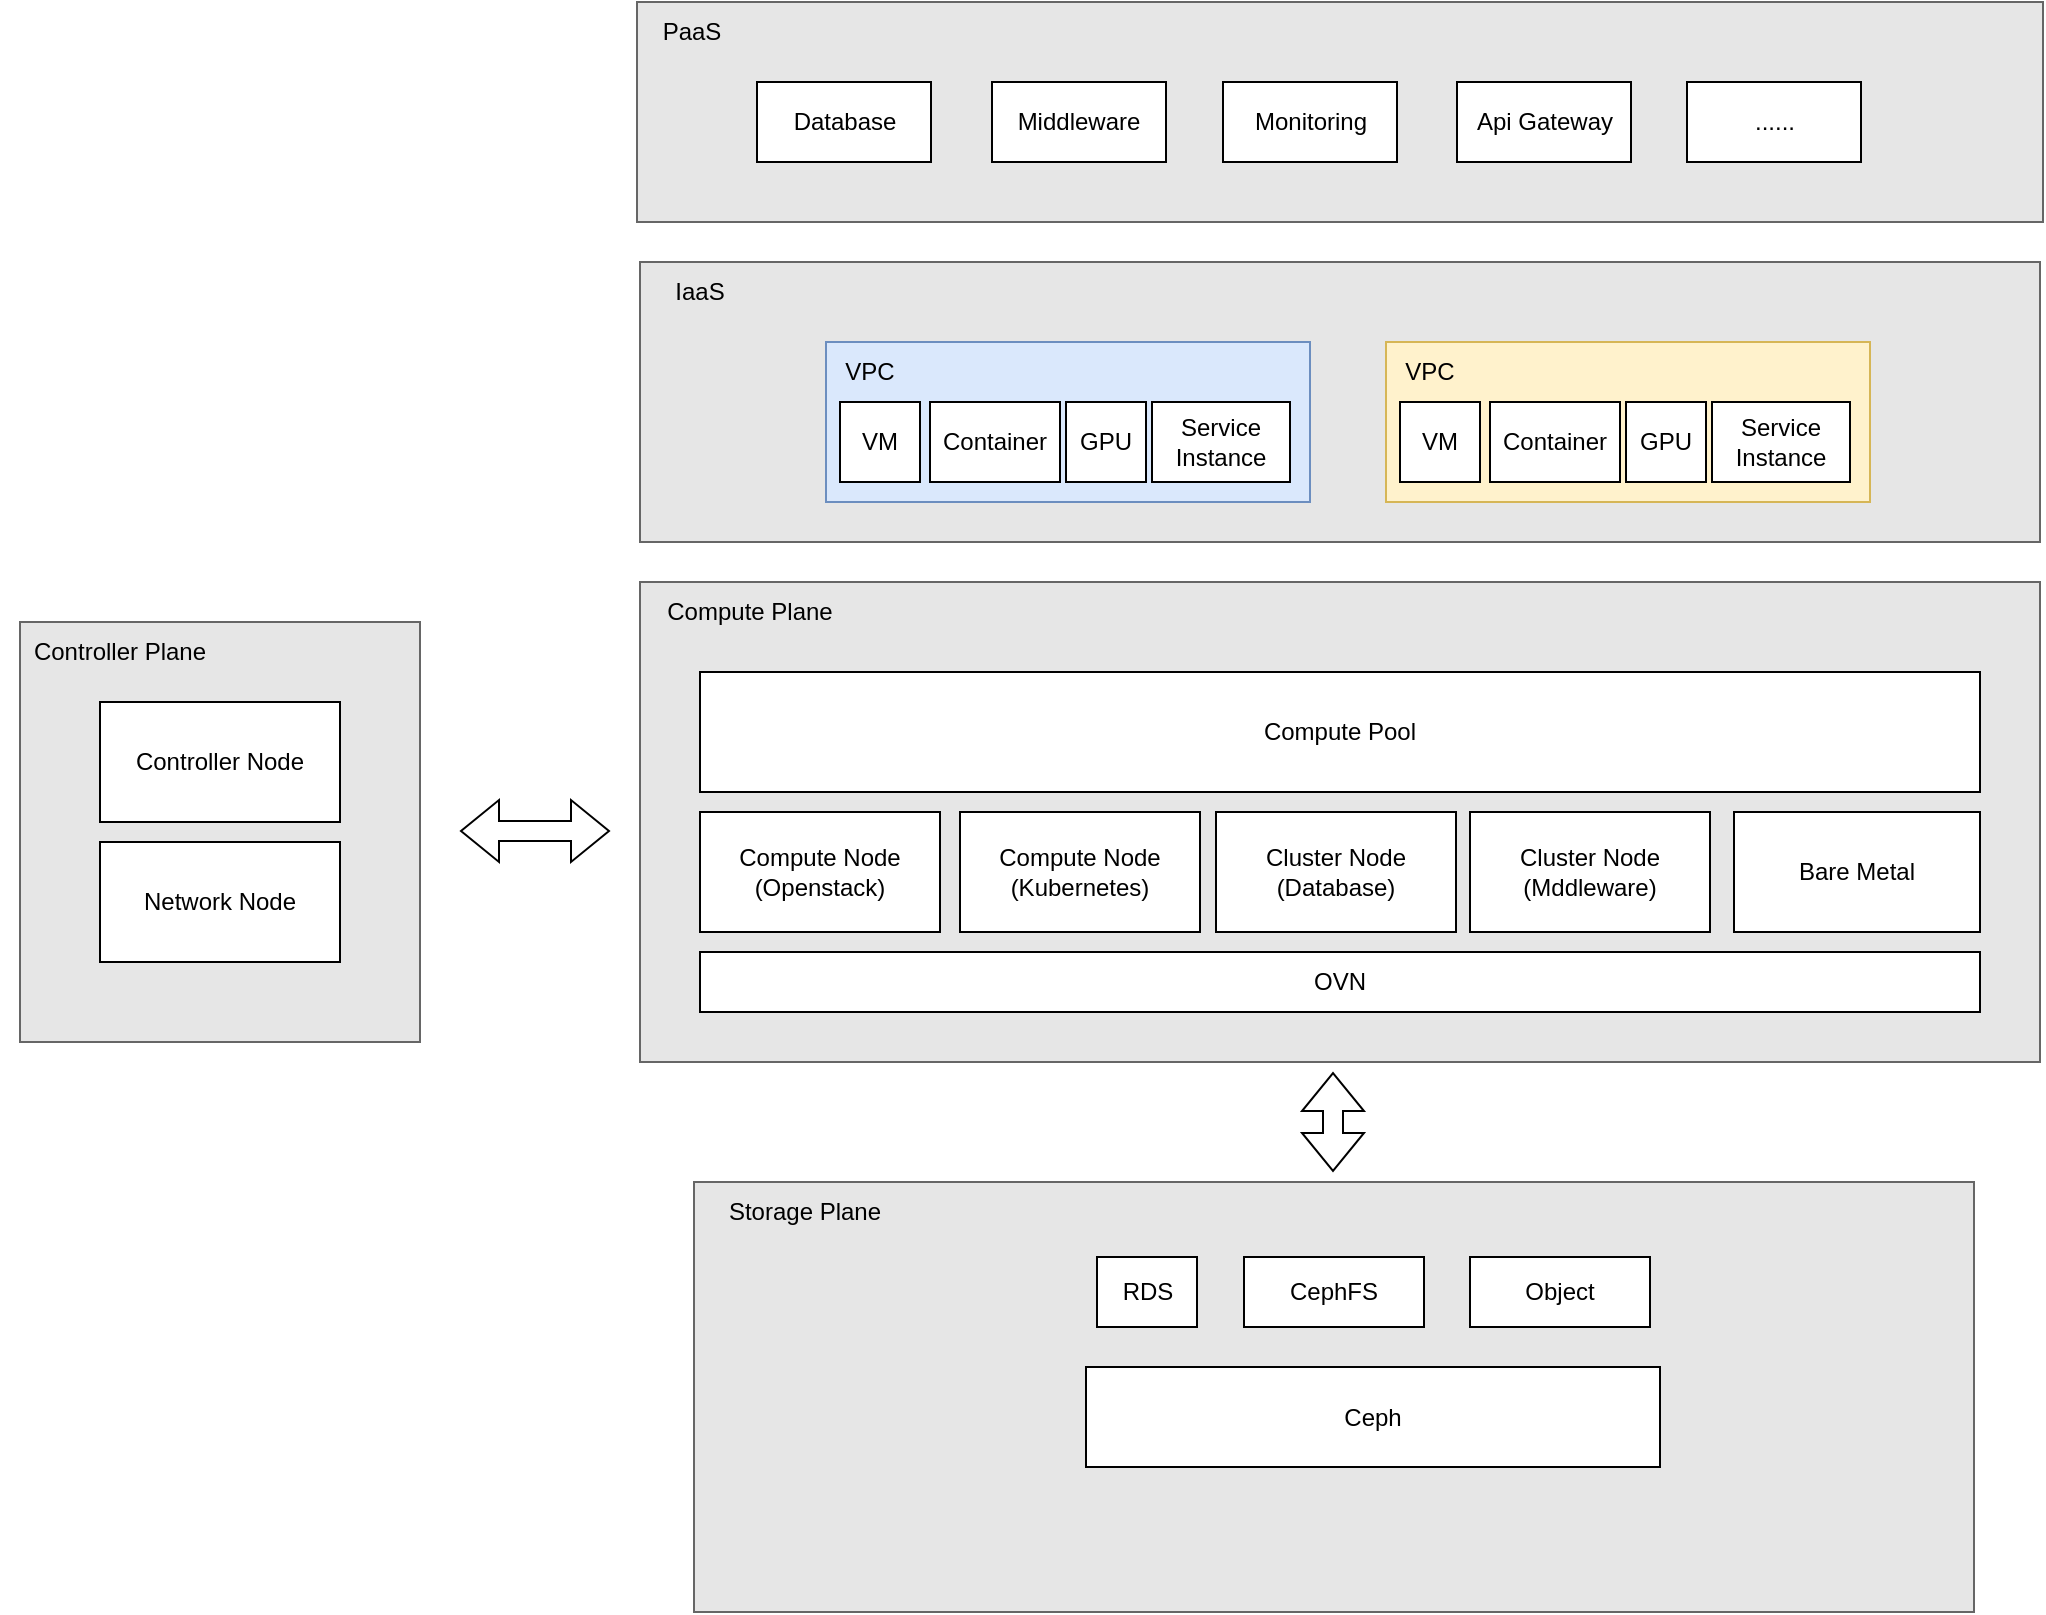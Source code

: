 <mxfile version="24.6.4" type="device">
  <diagram name="Page-1" id="-juodiGA8Af6VCQ5k5kw">
    <mxGraphModel dx="2315" dy="975" grid="1" gridSize="10" guides="1" tooltips="1" connect="1" arrows="1" fold="1" page="1" pageScale="1" pageWidth="827" pageHeight="1169" math="0" shadow="0">
      <root>
        <mxCell id="0" />
        <mxCell id="1" parent="0" />
        <mxCell id="pqIxFKDnH3xnDHLZU4IL-41" value="" style="rounded=0;whiteSpace=wrap;html=1;fillColor=#E6E6E6;gradientColor=none;strokeColor=#666666;" vertex="1" parent="1">
          <mxGeometry x="160" y="210" width="700" height="140" as="geometry" />
        </mxCell>
        <mxCell id="pqIxFKDnH3xnDHLZU4IL-33" value="" style="rounded=0;whiteSpace=wrap;html=1;fillColor=#E6E6E6;gradientColor=none;strokeColor=#666666;" vertex="1" parent="1">
          <mxGeometry x="160" y="370" width="700" height="240" as="geometry" />
        </mxCell>
        <mxCell id="pqIxFKDnH3xnDHLZU4IL-31" value="" style="rounded=0;whiteSpace=wrap;html=1;fillColor=#E6E6E6;gradientColor=none;strokeColor=#666666;" vertex="1" parent="1">
          <mxGeometry x="-150" y="390" width="200" height="210" as="geometry" />
        </mxCell>
        <mxCell id="pqIxFKDnH3xnDHLZU4IL-29" value="" style="rounded=0;whiteSpace=wrap;html=1;fillColor=#E6E6E6;gradientColor=none;strokeColor=#666666;" vertex="1" parent="1">
          <mxGeometry x="187" y="670" width="640" height="215" as="geometry" />
        </mxCell>
        <mxCell id="pqIxFKDnH3xnDHLZU4IL-15" value="" style="rounded=0;whiteSpace=wrap;html=1;fillColor=#dae8fc;strokeColor=#6c8ebf;" vertex="1" parent="1">
          <mxGeometry x="253" y="250" width="242" height="80" as="geometry" />
        </mxCell>
        <mxCell id="pqIxFKDnH3xnDHLZU4IL-1" value="Compute Node (Openstack)" style="rounded=0;whiteSpace=wrap;html=1;" vertex="1" parent="1">
          <mxGeometry x="190" y="485" width="120" height="60" as="geometry" />
        </mxCell>
        <mxCell id="pqIxFKDnH3xnDHLZU4IL-2" value="Compute Node (Kubernetes)" style="rounded=0;whiteSpace=wrap;html=1;" vertex="1" parent="1">
          <mxGeometry x="320" y="485" width="120" height="60" as="geometry" />
        </mxCell>
        <mxCell id="pqIxFKDnH3xnDHLZU4IL-3" value="Compute Pool" style="rounded=0;whiteSpace=wrap;html=1;" vertex="1" parent="1">
          <mxGeometry x="190" y="415" width="640" height="60" as="geometry" />
        </mxCell>
        <mxCell id="pqIxFKDnH3xnDHLZU4IL-4" value="Ceph" style="rounded=0;whiteSpace=wrap;html=1;" vertex="1" parent="1">
          <mxGeometry x="383" y="762.5" width="287" height="50" as="geometry" />
        </mxCell>
        <mxCell id="pqIxFKDnH3xnDHLZU4IL-5" value="RDS" style="rounded=0;whiteSpace=wrap;html=1;" vertex="1" parent="1">
          <mxGeometry x="388.5" y="707.5" width="50" height="35" as="geometry" />
        </mxCell>
        <mxCell id="pqIxFKDnH3xnDHLZU4IL-6" value="CephFS" style="rounded=0;whiteSpace=wrap;html=1;" vertex="1" parent="1">
          <mxGeometry x="462" y="707.5" width="90" height="35" as="geometry" />
        </mxCell>
        <mxCell id="pqIxFKDnH3xnDHLZU4IL-7" value="Object" style="rounded=0;whiteSpace=wrap;html=1;" vertex="1" parent="1">
          <mxGeometry x="575" y="707.5" width="90" height="35" as="geometry" />
        </mxCell>
        <mxCell id="pqIxFKDnH3xnDHLZU4IL-8" value="VM" style="rounded=0;whiteSpace=wrap;html=1;" vertex="1" parent="1">
          <mxGeometry x="260" y="280" width="40" height="40" as="geometry" />
        </mxCell>
        <mxCell id="pqIxFKDnH3xnDHLZU4IL-9" value="Container" style="rounded=0;whiteSpace=wrap;html=1;" vertex="1" parent="1">
          <mxGeometry x="305" y="280" width="65" height="40" as="geometry" />
        </mxCell>
        <mxCell id="pqIxFKDnH3xnDHLZU4IL-10" value="GPU" style="rounded=0;whiteSpace=wrap;html=1;" vertex="1" parent="1">
          <mxGeometry x="373" y="280" width="40" height="40" as="geometry" />
        </mxCell>
        <mxCell id="pqIxFKDnH3xnDHLZU4IL-11" value="OVN" style="rounded=0;whiteSpace=wrap;html=1;" vertex="1" parent="1">
          <mxGeometry x="190" y="555" width="640" height="30" as="geometry" />
        </mxCell>
        <mxCell id="pqIxFKDnH3xnDHLZU4IL-12" value="Controller Node" style="rounded=0;whiteSpace=wrap;html=1;" vertex="1" parent="1">
          <mxGeometry x="-110" y="430" width="120" height="60" as="geometry" />
        </mxCell>
        <mxCell id="pqIxFKDnH3xnDHLZU4IL-13" value="Bare Metal" style="rounded=0;whiteSpace=wrap;html=1;" vertex="1" parent="1">
          <mxGeometry x="707" y="485" width="123" height="60" as="geometry" />
        </mxCell>
        <mxCell id="pqIxFKDnH3xnDHLZU4IL-14" value="Network Node" style="rounded=0;whiteSpace=wrap;html=1;" vertex="1" parent="1">
          <mxGeometry x="-110" y="500" width="120" height="60" as="geometry" />
        </mxCell>
        <mxCell id="pqIxFKDnH3xnDHLZU4IL-16" value="VPC" style="text;html=1;align=center;verticalAlign=middle;whiteSpace=wrap;rounded=0;" vertex="1" parent="1">
          <mxGeometry x="245" y="250" width="60" height="30" as="geometry" />
        </mxCell>
        <mxCell id="pqIxFKDnH3xnDHLZU4IL-22" value="Cluster Node (Database)" style="rounded=0;whiteSpace=wrap;html=1;" vertex="1" parent="1">
          <mxGeometry x="448" y="485" width="120" height="60" as="geometry" />
        </mxCell>
        <mxCell id="pqIxFKDnH3xnDHLZU4IL-23" value="Cluster Node (Mddleware)" style="rounded=0;whiteSpace=wrap;html=1;" vertex="1" parent="1">
          <mxGeometry x="575" y="485" width="120" height="60" as="geometry" />
        </mxCell>
        <mxCell id="pqIxFKDnH3xnDHLZU4IL-30" value="Storage Plane" style="text;html=1;align=center;verticalAlign=middle;whiteSpace=wrap;rounded=0;" vertex="1" parent="1">
          <mxGeometry x="185" y="670" width="115" height="30" as="geometry" />
        </mxCell>
        <mxCell id="pqIxFKDnH3xnDHLZU4IL-32" value="Controller Plane" style="text;html=1;align=center;verticalAlign=middle;whiteSpace=wrap;rounded=0;" vertex="1" parent="1">
          <mxGeometry x="-160" y="390" width="120" height="30" as="geometry" />
        </mxCell>
        <mxCell id="pqIxFKDnH3xnDHLZU4IL-34" value="Compute Plane" style="text;html=1;align=center;verticalAlign=middle;whiteSpace=wrap;rounded=0;" vertex="1" parent="1">
          <mxGeometry x="160" y="370" width="110" height="30" as="geometry" />
        </mxCell>
        <mxCell id="pqIxFKDnH3xnDHLZU4IL-35" value="Service Instance" style="rounded=0;whiteSpace=wrap;html=1;" vertex="1" parent="1">
          <mxGeometry x="416" y="280" width="69" height="40" as="geometry" />
        </mxCell>
        <mxCell id="pqIxFKDnH3xnDHLZU4IL-42" value="" style="rounded=0;whiteSpace=wrap;html=1;fillColor=#fff2cc;strokeColor=#d6b656;" vertex="1" parent="1">
          <mxGeometry x="533" y="250" width="242" height="80" as="geometry" />
        </mxCell>
        <mxCell id="pqIxFKDnH3xnDHLZU4IL-43" value="VM" style="rounded=0;whiteSpace=wrap;html=1;" vertex="1" parent="1">
          <mxGeometry x="540" y="280" width="40" height="40" as="geometry" />
        </mxCell>
        <mxCell id="pqIxFKDnH3xnDHLZU4IL-44" value="Container" style="rounded=0;whiteSpace=wrap;html=1;" vertex="1" parent="1">
          <mxGeometry x="585" y="280" width="65" height="40" as="geometry" />
        </mxCell>
        <mxCell id="pqIxFKDnH3xnDHLZU4IL-45" value="GPU" style="rounded=0;whiteSpace=wrap;html=1;" vertex="1" parent="1">
          <mxGeometry x="653" y="280" width="40" height="40" as="geometry" />
        </mxCell>
        <mxCell id="pqIxFKDnH3xnDHLZU4IL-46" value="VPC" style="text;html=1;align=center;verticalAlign=middle;whiteSpace=wrap;rounded=0;" vertex="1" parent="1">
          <mxGeometry x="525" y="250" width="60" height="30" as="geometry" />
        </mxCell>
        <mxCell id="pqIxFKDnH3xnDHLZU4IL-47" value="Service Instance" style="rounded=0;whiteSpace=wrap;html=1;" vertex="1" parent="1">
          <mxGeometry x="696" y="280" width="69" height="40" as="geometry" />
        </mxCell>
        <mxCell id="pqIxFKDnH3xnDHLZU4IL-48" value="IaaS" style="text;html=1;align=center;verticalAlign=middle;whiteSpace=wrap;rounded=0;" vertex="1" parent="1">
          <mxGeometry x="160" y="210" width="60" height="30" as="geometry" />
        </mxCell>
        <mxCell id="pqIxFKDnH3xnDHLZU4IL-49" value="" style="rounded=0;whiteSpace=wrap;html=1;fillColor=#E6E6E6;gradientColor=none;strokeColor=#666666;" vertex="1" parent="1">
          <mxGeometry x="158.5" y="80" width="703" height="110" as="geometry" />
        </mxCell>
        <mxCell id="pqIxFKDnH3xnDHLZU4IL-50" value="PaaS" style="text;html=1;align=center;verticalAlign=middle;whiteSpace=wrap;rounded=0;" vertex="1" parent="1">
          <mxGeometry x="155.5" y="80" width="60" height="30" as="geometry" />
        </mxCell>
        <mxCell id="pqIxFKDnH3xnDHLZU4IL-51" value="Database" style="rounded=0;whiteSpace=wrap;html=1;" vertex="1" parent="1">
          <mxGeometry x="218.5" y="120" width="87" height="40" as="geometry" />
        </mxCell>
        <mxCell id="pqIxFKDnH3xnDHLZU4IL-52" value="Middleware" style="rounded=0;whiteSpace=wrap;html=1;" vertex="1" parent="1">
          <mxGeometry x="336" y="120" width="87" height="40" as="geometry" />
        </mxCell>
        <mxCell id="pqIxFKDnH3xnDHLZU4IL-53" value="Monitoring" style="rounded=0;whiteSpace=wrap;html=1;" vertex="1" parent="1">
          <mxGeometry x="451.5" y="120" width="87" height="40" as="geometry" />
        </mxCell>
        <mxCell id="pqIxFKDnH3xnDHLZU4IL-54" value="Api Gateway" style="rounded=0;whiteSpace=wrap;html=1;" vertex="1" parent="1">
          <mxGeometry x="568.5" y="120" width="87" height="40" as="geometry" />
        </mxCell>
        <mxCell id="pqIxFKDnH3xnDHLZU4IL-55" value="......" style="rounded=0;whiteSpace=wrap;html=1;" vertex="1" parent="1">
          <mxGeometry x="683.5" y="120" width="87" height="40" as="geometry" />
        </mxCell>
        <mxCell id="pqIxFKDnH3xnDHLZU4IL-59" value="" style="shape=flexArrow;endArrow=classic;startArrow=classic;html=1;rounded=0;" edge="1" parent="1">
          <mxGeometry width="100" height="100" relative="1" as="geometry">
            <mxPoint x="70" y="494.5" as="sourcePoint" />
            <mxPoint x="145" y="494.5" as="targetPoint" />
          </mxGeometry>
        </mxCell>
        <mxCell id="pqIxFKDnH3xnDHLZU4IL-61" value="" style="shape=flexArrow;endArrow=classic;startArrow=classic;html=1;rounded=0;" edge="1" parent="1">
          <mxGeometry width="100" height="100" relative="1" as="geometry">
            <mxPoint x="506.5" y="665" as="sourcePoint" />
            <mxPoint x="506.5" y="615" as="targetPoint" />
          </mxGeometry>
        </mxCell>
      </root>
    </mxGraphModel>
  </diagram>
</mxfile>
